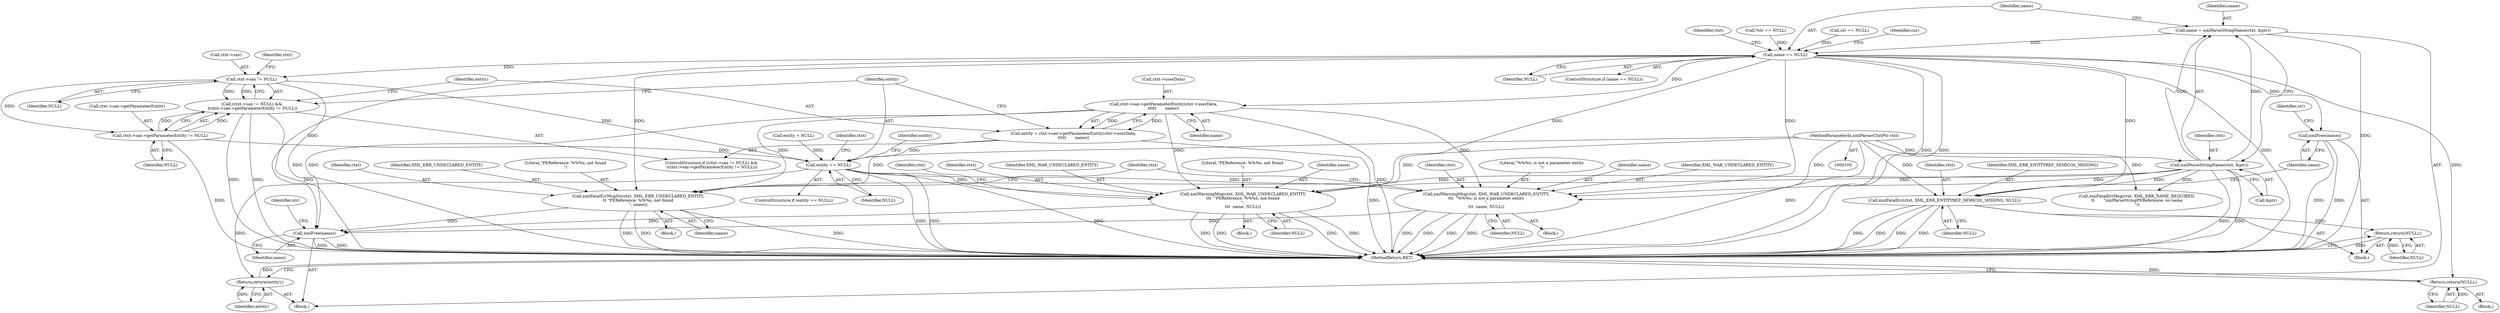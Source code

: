 digraph "1_Chrome_d0947db40187f4708c58e64cbd6013faf9eddeed_35@pointer" {
"1000143" [label="(Call,name = xmlParseStringName(ctxt, &ptr))"];
"1000145" [label="(Call,xmlParseStringName(ctxt, &ptr))"];
"1000106" [label="(MethodParameterIn,xmlParserCtxtPtr ctxt)"];
"1000150" [label="(Call,name == NULL)"];
"1000162" [label="(Return,return(NULL);)"];
"1000173" [label="(Call,xmlFatalErr(ctxt, XML_ERR_ENTITYREF_SEMICOL_MISSING, NULL))"];
"1000183" [label="(Return,return(NULL);)"];
"1000177" [label="(Call,xmlFree(name))"];
"1000193" [label="(Call,ctxt->sax != NULL)"];
"1000192" [label="(Call,(ctxt->sax != NULL) &&\n \t(ctxt->sax->getParameterEntity != NULL))"];
"1000198" [label="(Call,ctxt->sax->getParameterEntity != NULL)"];
"1000213" [label="(Call,entity == NULL)"];
"1000243" [label="(Call,xmlWarningMsg(ctxt, XML_WAR_UNDECLARED_ENTITY,\n\t\t\t  \"PEReference: %%%s; not found\n\",\n\t\t\t  name, NULL))"];
"1000280" [label="(Call,xmlFree(name))"];
"1000269" [label="(Call,xmlWarningMsg(ctxt, XML_WAR_UNDECLARED_ENTITY,\n\t\t\t  \"%%%s; is not a parameter entity\n\",\n\t\t\t  name, NULL))"];
"1000286" [label="(Return,return(entity);)"];
"1000207" [label="(Call,ctxt->sax->getParameterEntity(ctxt->userData,\n\t\t\t\t\t       name))"];
"1000205" [label="(Call,entity = ctxt->sax->getParameterEntity(ctxt->userData,\n\t\t\t\t\t       name))"];
"1000236" [label="(Call,xmlFatalErrMsgStr(ctxt, XML_ERR_UNDECLARED_ENTITY,\n\t\t \"PEReference: %%%s; not found\n\", name))"];
"1000173" [label="(Call,xmlFatalErr(ctxt, XML_ERR_ENTITYREF_SEMICOL_MISSING, NULL))"];
"1000143" [label="(Call,name = xmlParseStringName(ctxt, &ptr))"];
"1000204" [label="(Identifier,NULL)"];
"1000288" [label="(MethodReturn,RET)"];
"1000177" [label="(Call,xmlFree(name))"];
"1000194" [label="(Call,ctxt->sax)"];
"1000192" [label="(Call,(ctxt->sax != NULL) &&\n \t(ctxt->sax->getParameterEntity != NULL))"];
"1000239" [label="(Literal,\"PEReference: %%%s; not found\n\")"];
"1000280" [label="(Call,xmlFree(name))"];
"1000150" [label="(Call,name == NULL)"];
"1000277" [label="(Identifier,ctxt)"];
"1000118" [label="(Call,str == NULL)"];
"1000184" [label="(Identifier,NULL)"];
"1000286" [label="(Return,return(entity);)"];
"1000152" [label="(Identifier,NULL)"];
"1000155" [label="(Identifier,ctxt)"];
"1000247" [label="(Identifier,name)"];
"1000212" [label="(ControlStructure,if (entity == NULL))"];
"1000174" [label="(Identifier,ctxt)"];
"1000198" [label="(Call,ctxt->sax->getParameterEntity != NULL)"];
"1000191" [label="(ControlStructure,if ((ctxt->sax != NULL) &&\n \t(ctxt->sax->getParameterEntity != NULL)))"];
"1000251" [label="(Identifier,ctxt)"];
"1000162" [label="(Return,return(NULL);)"];
"1000269" [label="(Call,xmlWarningMsg(ctxt, XML_WAR_UNDECLARED_ENTITY,\n\t\t\t  \"%%%s; is not a parameter entity\n\",\n\t\t\t  name, NULL))"];
"1000145" [label="(Call,xmlParseStringName(ctxt, &ptr))"];
"1000272" [label="(Literal,\"%%%s; is not a parameter entity\n\")"];
"1000211" [label="(Identifier,name)"];
"1000214" [label="(Identifier,entity)"];
"1000240" [label="(Identifier,name)"];
"1000108" [label="(Block,)"];
"1000183" [label="(Return,return(NULL);)"];
"1000178" [label="(Identifier,name)"];
"1000144" [label="(Identifier,name)"];
"1000197" [label="(Identifier,NULL)"];
"1000205" [label="(Call,entity = ctxt->sax->getParameterEntity(ctxt->userData,\n\t\t\t\t\t       name))"];
"1000248" [label="(Identifier,NULL)"];
"1000281" [label="(Identifier,name)"];
"1000236" [label="(Call,xmlFatalErrMsgStr(ctxt, XML_ERR_UNDECLARED_ENTITY,\n\t\t \"PEReference: %%%s; not found\n\", name))"];
"1000201" [label="(Identifier,ctxt)"];
"1000199" [label="(Call,ctxt->sax->getParameterEntity)"];
"1000244" [label="(Identifier,ctxt)"];
"1000176" [label="(Identifier,NULL)"];
"1000213" [label="(Call,entity == NULL)"];
"1000146" [label="(Identifier,ctxt)"];
"1000106" [label="(MethodParameterIn,xmlParserCtxtPtr ctxt)"];
"1000121" [label="(Call,*str == NULL)"];
"1000273" [label="(Identifier,name)"];
"1000235" [label="(Block,)"];
"1000221" [label="(Identifier,ctxt)"];
"1000260" [label="(Identifier,entity)"];
"1000245" [label="(Identifier,XML_WAR_UNDECLARED_ENTITY)"];
"1000242" [label="(Block,)"];
"1000215" [label="(Identifier,NULL)"];
"1000284" [label="(Identifier,str)"];
"1000175" [label="(Identifier,XML_ERR_ENTITYREF_SEMICOL_MISSING)"];
"1000206" [label="(Identifier,entity)"];
"1000237" [label="(Identifier,ctxt)"];
"1000271" [label="(Identifier,XML_WAR_UNDECLARED_ENTITY)"];
"1000149" [label="(ControlStructure,if (name == NULL))"];
"1000153" [label="(Block,)"];
"1000163" [label="(Identifier,NULL)"];
"1000113" [label="(Call,entity = NULL)"];
"1000287" [label="(Identifier,entity)"];
"1000243" [label="(Call,xmlWarningMsg(ctxt, XML_WAR_UNDECLARED_ENTITY,\n\t\t\t  \"PEReference: %%%s; not found\n\",\n\t\t\t  name, NULL))"];
"1000238" [label="(Identifier,XML_ERR_UNDECLARED_ENTITY)"];
"1000268" [label="(Block,)"];
"1000154" [label="(Call,xmlFatalErrMsg(ctxt, XML_ERR_NAME_REQUIRED,\n\t\t       \"xmlParseStringPEReference: no name\n\"))"];
"1000208" [label="(Call,ctxt->userData)"];
"1000172" [label="(Block,)"];
"1000147" [label="(Call,&ptr)"];
"1000246" [label="(Literal,\"PEReference: %%%s; not found\n\")"];
"1000193" [label="(Call,ctxt->sax != NULL)"];
"1000181" [label="(Identifier,str)"];
"1000270" [label="(Identifier,ctxt)"];
"1000151" [label="(Identifier,name)"];
"1000207" [label="(Call,ctxt->sax->getParameterEntity(ctxt->userData,\n\t\t\t\t\t       name))"];
"1000274" [label="(Identifier,NULL)"];
"1000165" [label="(Identifier,cur)"];
"1000143" -> "1000108"  [label="AST: "];
"1000143" -> "1000145"  [label="CFG: "];
"1000144" -> "1000143"  [label="AST: "];
"1000145" -> "1000143"  [label="AST: "];
"1000151" -> "1000143"  [label="CFG: "];
"1000143" -> "1000288"  [label="DDG: "];
"1000145" -> "1000143"  [label="DDG: "];
"1000145" -> "1000143"  [label="DDG: "];
"1000143" -> "1000150"  [label="DDG: "];
"1000145" -> "1000147"  [label="CFG: "];
"1000146" -> "1000145"  [label="AST: "];
"1000147" -> "1000145"  [label="AST: "];
"1000145" -> "1000288"  [label="DDG: "];
"1000145" -> "1000288"  [label="DDG: "];
"1000106" -> "1000145"  [label="DDG: "];
"1000145" -> "1000154"  [label="DDG: "];
"1000145" -> "1000173"  [label="DDG: "];
"1000145" -> "1000236"  [label="DDG: "];
"1000145" -> "1000243"  [label="DDG: "];
"1000145" -> "1000269"  [label="DDG: "];
"1000106" -> "1000105"  [label="AST: "];
"1000106" -> "1000288"  [label="DDG: "];
"1000106" -> "1000154"  [label="DDG: "];
"1000106" -> "1000173"  [label="DDG: "];
"1000106" -> "1000236"  [label="DDG: "];
"1000106" -> "1000243"  [label="DDG: "];
"1000106" -> "1000269"  [label="DDG: "];
"1000150" -> "1000149"  [label="AST: "];
"1000150" -> "1000152"  [label="CFG: "];
"1000151" -> "1000150"  [label="AST: "];
"1000152" -> "1000150"  [label="AST: "];
"1000155" -> "1000150"  [label="CFG: "];
"1000165" -> "1000150"  [label="CFG: "];
"1000150" -> "1000288"  [label="DDG: "];
"1000150" -> "1000288"  [label="DDG: "];
"1000150" -> "1000288"  [label="DDG: "];
"1000118" -> "1000150"  [label="DDG: "];
"1000121" -> "1000150"  [label="DDG: "];
"1000150" -> "1000162"  [label="DDG: "];
"1000150" -> "1000173"  [label="DDG: "];
"1000150" -> "1000177"  [label="DDG: "];
"1000150" -> "1000193"  [label="DDG: "];
"1000150" -> "1000207"  [label="DDG: "];
"1000150" -> "1000236"  [label="DDG: "];
"1000150" -> "1000243"  [label="DDG: "];
"1000150" -> "1000269"  [label="DDG: "];
"1000150" -> "1000280"  [label="DDG: "];
"1000162" -> "1000153"  [label="AST: "];
"1000162" -> "1000163"  [label="CFG: "];
"1000163" -> "1000162"  [label="AST: "];
"1000288" -> "1000162"  [label="CFG: "];
"1000162" -> "1000288"  [label="DDG: "];
"1000163" -> "1000162"  [label="DDG: "];
"1000173" -> "1000172"  [label="AST: "];
"1000173" -> "1000176"  [label="CFG: "];
"1000174" -> "1000173"  [label="AST: "];
"1000175" -> "1000173"  [label="AST: "];
"1000176" -> "1000173"  [label="AST: "];
"1000178" -> "1000173"  [label="CFG: "];
"1000173" -> "1000288"  [label="DDG: "];
"1000173" -> "1000288"  [label="DDG: "];
"1000173" -> "1000288"  [label="DDG: "];
"1000173" -> "1000288"  [label="DDG: "];
"1000173" -> "1000183"  [label="DDG: "];
"1000183" -> "1000172"  [label="AST: "];
"1000183" -> "1000184"  [label="CFG: "];
"1000184" -> "1000183"  [label="AST: "];
"1000288" -> "1000183"  [label="CFG: "];
"1000183" -> "1000288"  [label="DDG: "];
"1000184" -> "1000183"  [label="DDG: "];
"1000177" -> "1000172"  [label="AST: "];
"1000177" -> "1000178"  [label="CFG: "];
"1000178" -> "1000177"  [label="AST: "];
"1000181" -> "1000177"  [label="CFG: "];
"1000177" -> "1000288"  [label="DDG: "];
"1000177" -> "1000288"  [label="DDG: "];
"1000193" -> "1000192"  [label="AST: "];
"1000193" -> "1000197"  [label="CFG: "];
"1000194" -> "1000193"  [label="AST: "];
"1000197" -> "1000193"  [label="AST: "];
"1000201" -> "1000193"  [label="CFG: "];
"1000192" -> "1000193"  [label="CFG: "];
"1000193" -> "1000288"  [label="DDG: "];
"1000193" -> "1000192"  [label="DDG: "];
"1000193" -> "1000192"  [label="DDG: "];
"1000193" -> "1000198"  [label="DDG: "];
"1000193" -> "1000213"  [label="DDG: "];
"1000192" -> "1000191"  [label="AST: "];
"1000192" -> "1000198"  [label="CFG: "];
"1000198" -> "1000192"  [label="AST: "];
"1000206" -> "1000192"  [label="CFG: "];
"1000214" -> "1000192"  [label="CFG: "];
"1000192" -> "1000288"  [label="DDG: "];
"1000192" -> "1000288"  [label="DDG: "];
"1000192" -> "1000288"  [label="DDG: "];
"1000198" -> "1000192"  [label="DDG: "];
"1000198" -> "1000192"  [label="DDG: "];
"1000198" -> "1000204"  [label="CFG: "];
"1000199" -> "1000198"  [label="AST: "];
"1000204" -> "1000198"  [label="AST: "];
"1000198" -> "1000288"  [label="DDG: "];
"1000198" -> "1000213"  [label="DDG: "];
"1000213" -> "1000212"  [label="AST: "];
"1000213" -> "1000215"  [label="CFG: "];
"1000214" -> "1000213"  [label="AST: "];
"1000215" -> "1000213"  [label="AST: "];
"1000221" -> "1000213"  [label="CFG: "];
"1000260" -> "1000213"  [label="CFG: "];
"1000213" -> "1000288"  [label="DDG: "];
"1000213" -> "1000288"  [label="DDG: "];
"1000213" -> "1000288"  [label="DDG: "];
"1000113" -> "1000213"  [label="DDG: "];
"1000205" -> "1000213"  [label="DDG: "];
"1000213" -> "1000243"  [label="DDG: "];
"1000213" -> "1000269"  [label="DDG: "];
"1000213" -> "1000286"  [label="DDG: "];
"1000243" -> "1000242"  [label="AST: "];
"1000243" -> "1000248"  [label="CFG: "];
"1000244" -> "1000243"  [label="AST: "];
"1000245" -> "1000243"  [label="AST: "];
"1000246" -> "1000243"  [label="AST: "];
"1000247" -> "1000243"  [label="AST: "];
"1000248" -> "1000243"  [label="AST: "];
"1000251" -> "1000243"  [label="CFG: "];
"1000243" -> "1000288"  [label="DDG: "];
"1000243" -> "1000288"  [label="DDG: "];
"1000243" -> "1000288"  [label="DDG: "];
"1000243" -> "1000288"  [label="DDG: "];
"1000207" -> "1000243"  [label="DDG: "];
"1000243" -> "1000280"  [label="DDG: "];
"1000280" -> "1000108"  [label="AST: "];
"1000280" -> "1000281"  [label="CFG: "];
"1000281" -> "1000280"  [label="AST: "];
"1000284" -> "1000280"  [label="CFG: "];
"1000280" -> "1000288"  [label="DDG: "];
"1000280" -> "1000288"  [label="DDG: "];
"1000236" -> "1000280"  [label="DDG: "];
"1000269" -> "1000280"  [label="DDG: "];
"1000207" -> "1000280"  [label="DDG: "];
"1000269" -> "1000268"  [label="AST: "];
"1000269" -> "1000274"  [label="CFG: "];
"1000270" -> "1000269"  [label="AST: "];
"1000271" -> "1000269"  [label="AST: "];
"1000272" -> "1000269"  [label="AST: "];
"1000273" -> "1000269"  [label="AST: "];
"1000274" -> "1000269"  [label="AST: "];
"1000277" -> "1000269"  [label="CFG: "];
"1000269" -> "1000288"  [label="DDG: "];
"1000269" -> "1000288"  [label="DDG: "];
"1000269" -> "1000288"  [label="DDG: "];
"1000269" -> "1000288"  [label="DDG: "];
"1000207" -> "1000269"  [label="DDG: "];
"1000286" -> "1000108"  [label="AST: "];
"1000286" -> "1000287"  [label="CFG: "];
"1000287" -> "1000286"  [label="AST: "];
"1000288" -> "1000286"  [label="CFG: "];
"1000286" -> "1000288"  [label="DDG: "];
"1000287" -> "1000286"  [label="DDG: "];
"1000207" -> "1000205"  [label="AST: "];
"1000207" -> "1000211"  [label="CFG: "];
"1000208" -> "1000207"  [label="AST: "];
"1000211" -> "1000207"  [label="AST: "];
"1000205" -> "1000207"  [label="CFG: "];
"1000207" -> "1000288"  [label="DDG: "];
"1000207" -> "1000205"  [label="DDG: "];
"1000207" -> "1000205"  [label="DDG: "];
"1000207" -> "1000236"  [label="DDG: "];
"1000205" -> "1000191"  [label="AST: "];
"1000206" -> "1000205"  [label="AST: "];
"1000214" -> "1000205"  [label="CFG: "];
"1000205" -> "1000288"  [label="DDG: "];
"1000236" -> "1000235"  [label="AST: "];
"1000236" -> "1000240"  [label="CFG: "];
"1000237" -> "1000236"  [label="AST: "];
"1000238" -> "1000236"  [label="AST: "];
"1000239" -> "1000236"  [label="AST: "];
"1000240" -> "1000236"  [label="AST: "];
"1000277" -> "1000236"  [label="CFG: "];
"1000236" -> "1000288"  [label="DDG: "];
"1000236" -> "1000288"  [label="DDG: "];
"1000236" -> "1000288"  [label="DDG: "];
}
